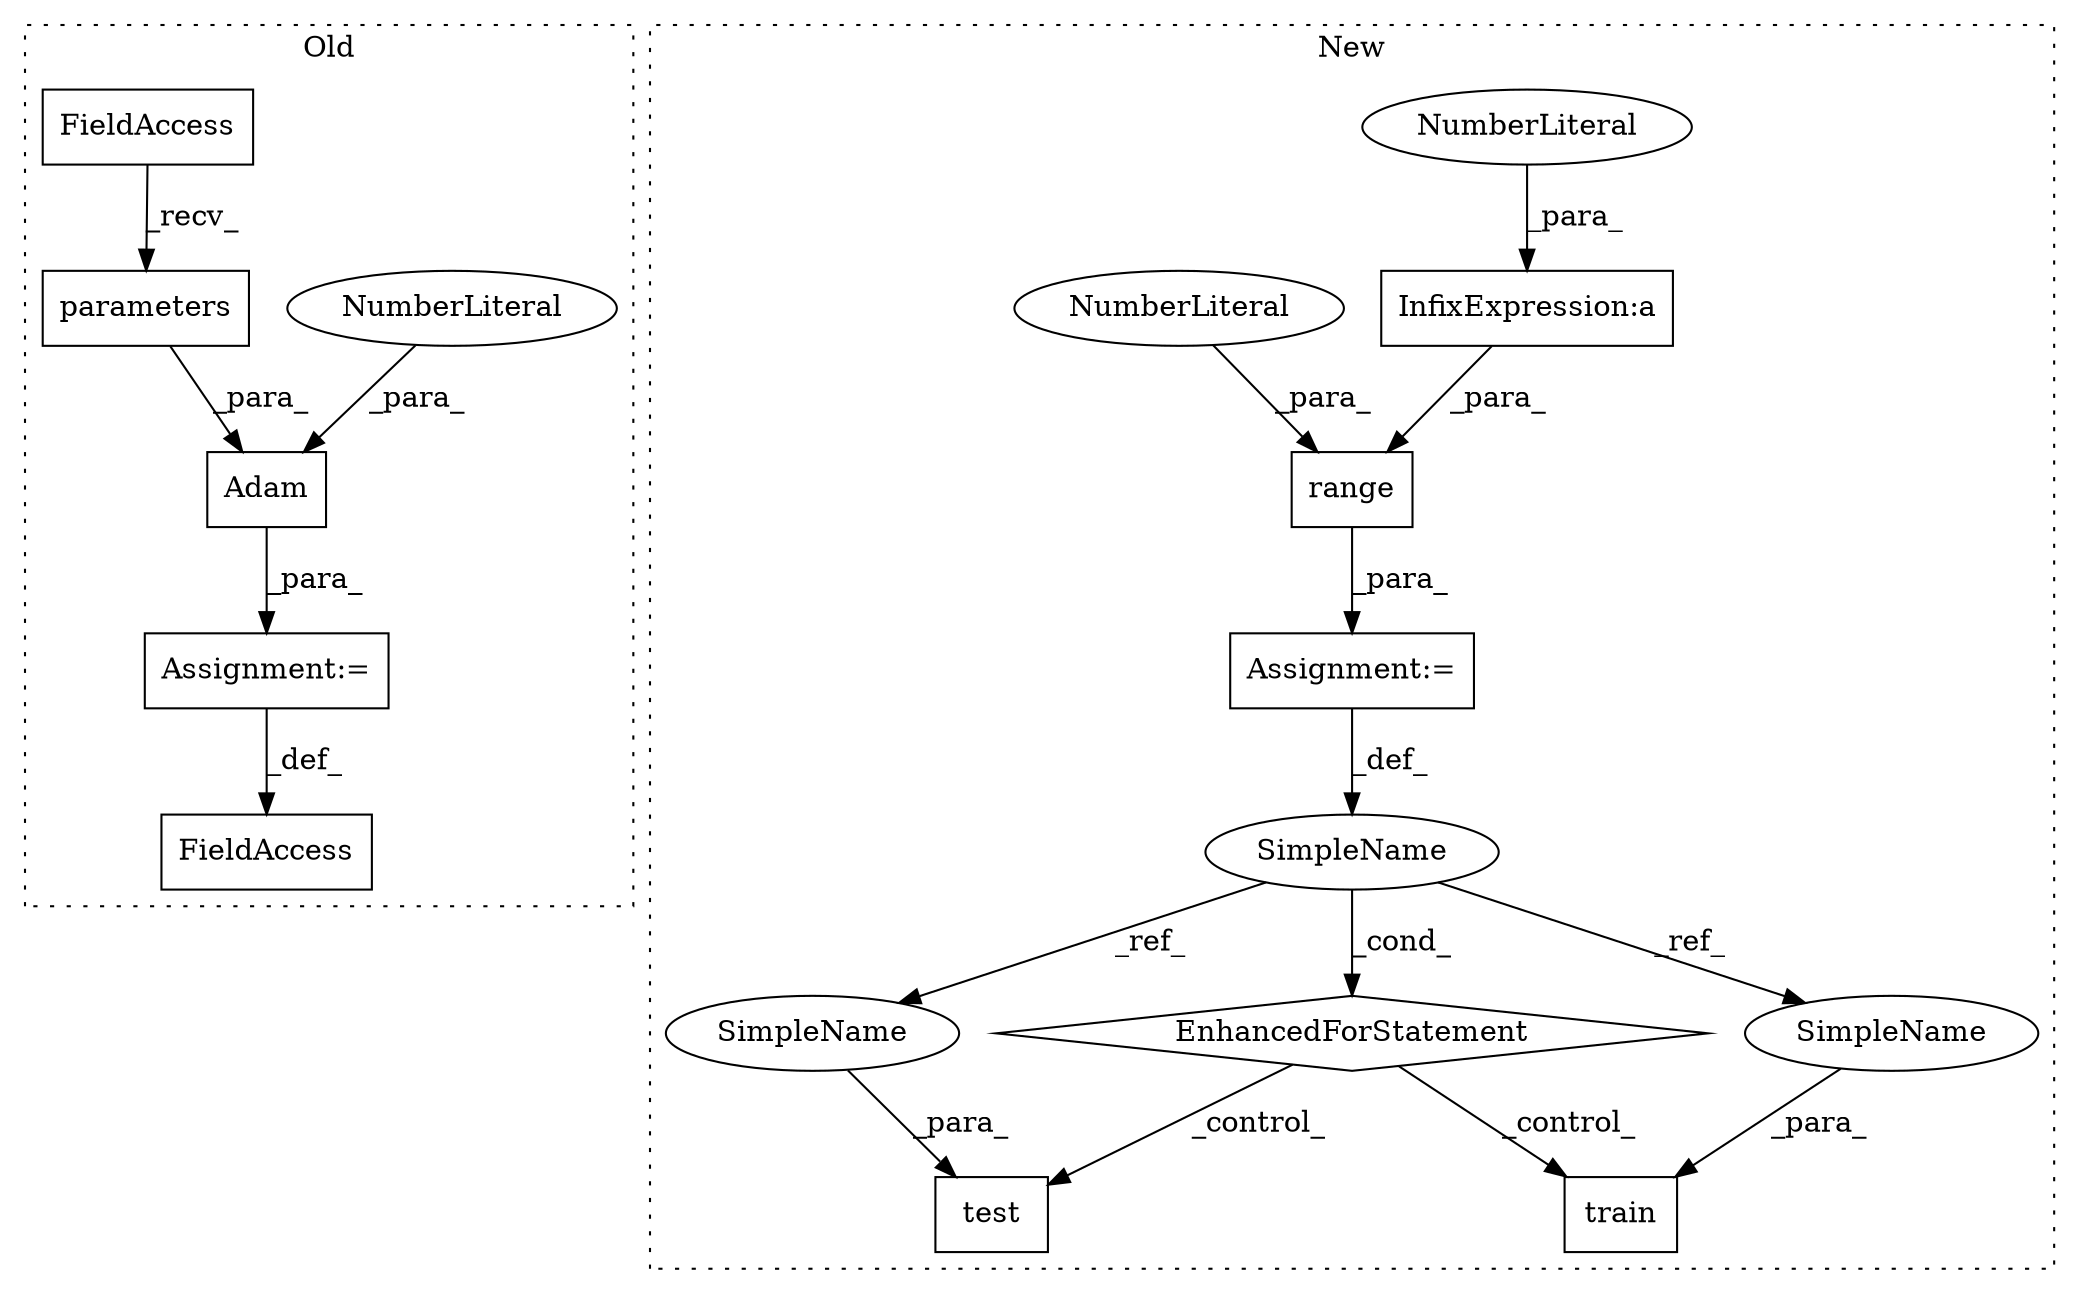 digraph G {
subgraph cluster0 {
1 [label="Adam" a="32" s="2803,2832" l="5,1" shape="box"];
3 [label="NumberLiteral" a="34" s="2827" l="5" shape="ellipse"];
5 [label="FieldAccess" a="22" s="2781" l="9" shape="box"];
7 [label="Assignment:=" a="7" s="2790" l="1" shape="box"];
8 [label="parameters" a="32" s="2814" l="12" shape="box"];
9 [label="FieldAccess" a="22" s="2808" l="5" shape="box"];
label = "Old";
style="dotted";
}
subgraph cluster1 {
2 [label="test" a="32" s="4444,4454" l="5,1" shape="box"];
4 [label="EnhancedForStatement" a="70" s="4326,4414" l="53,2" shape="diamond"];
6 [label="train" a="32" s="4424,4435" l="6,1" shape="box"];
10 [label="range" a="32" s="4391,4413" l="6,1" shape="box"];
11 [label="InfixExpression:a" a="27" s="4409" l="3" shape="box"];
12 [label="NumberLiteral" a="34" s="4412" l="1" shape="ellipse"];
13 [label="NumberLiteral" a="34" s="4397" l="1" shape="ellipse"];
14 [label="SimpleName" a="42" s="4383" l="5" shape="ellipse"];
15 [label="Assignment:=" a="7" s="4326,4414" l="53,2" shape="box"];
16 [label="SimpleName" a="42" s="4430" l="5" shape="ellipse"];
17 [label="SimpleName" a="42" s="4449" l="5" shape="ellipse"];
label = "New";
style="dotted";
}
1 -> 7 [label="_para_"];
3 -> 1 [label="_para_"];
4 -> 6 [label="_control_"];
4 -> 2 [label="_control_"];
7 -> 5 [label="_def_"];
8 -> 1 [label="_para_"];
9 -> 8 [label="_recv_"];
10 -> 15 [label="_para_"];
11 -> 10 [label="_para_"];
12 -> 11 [label="_para_"];
13 -> 10 [label="_para_"];
14 -> 16 [label="_ref_"];
14 -> 17 [label="_ref_"];
14 -> 4 [label="_cond_"];
15 -> 14 [label="_def_"];
16 -> 6 [label="_para_"];
17 -> 2 [label="_para_"];
}